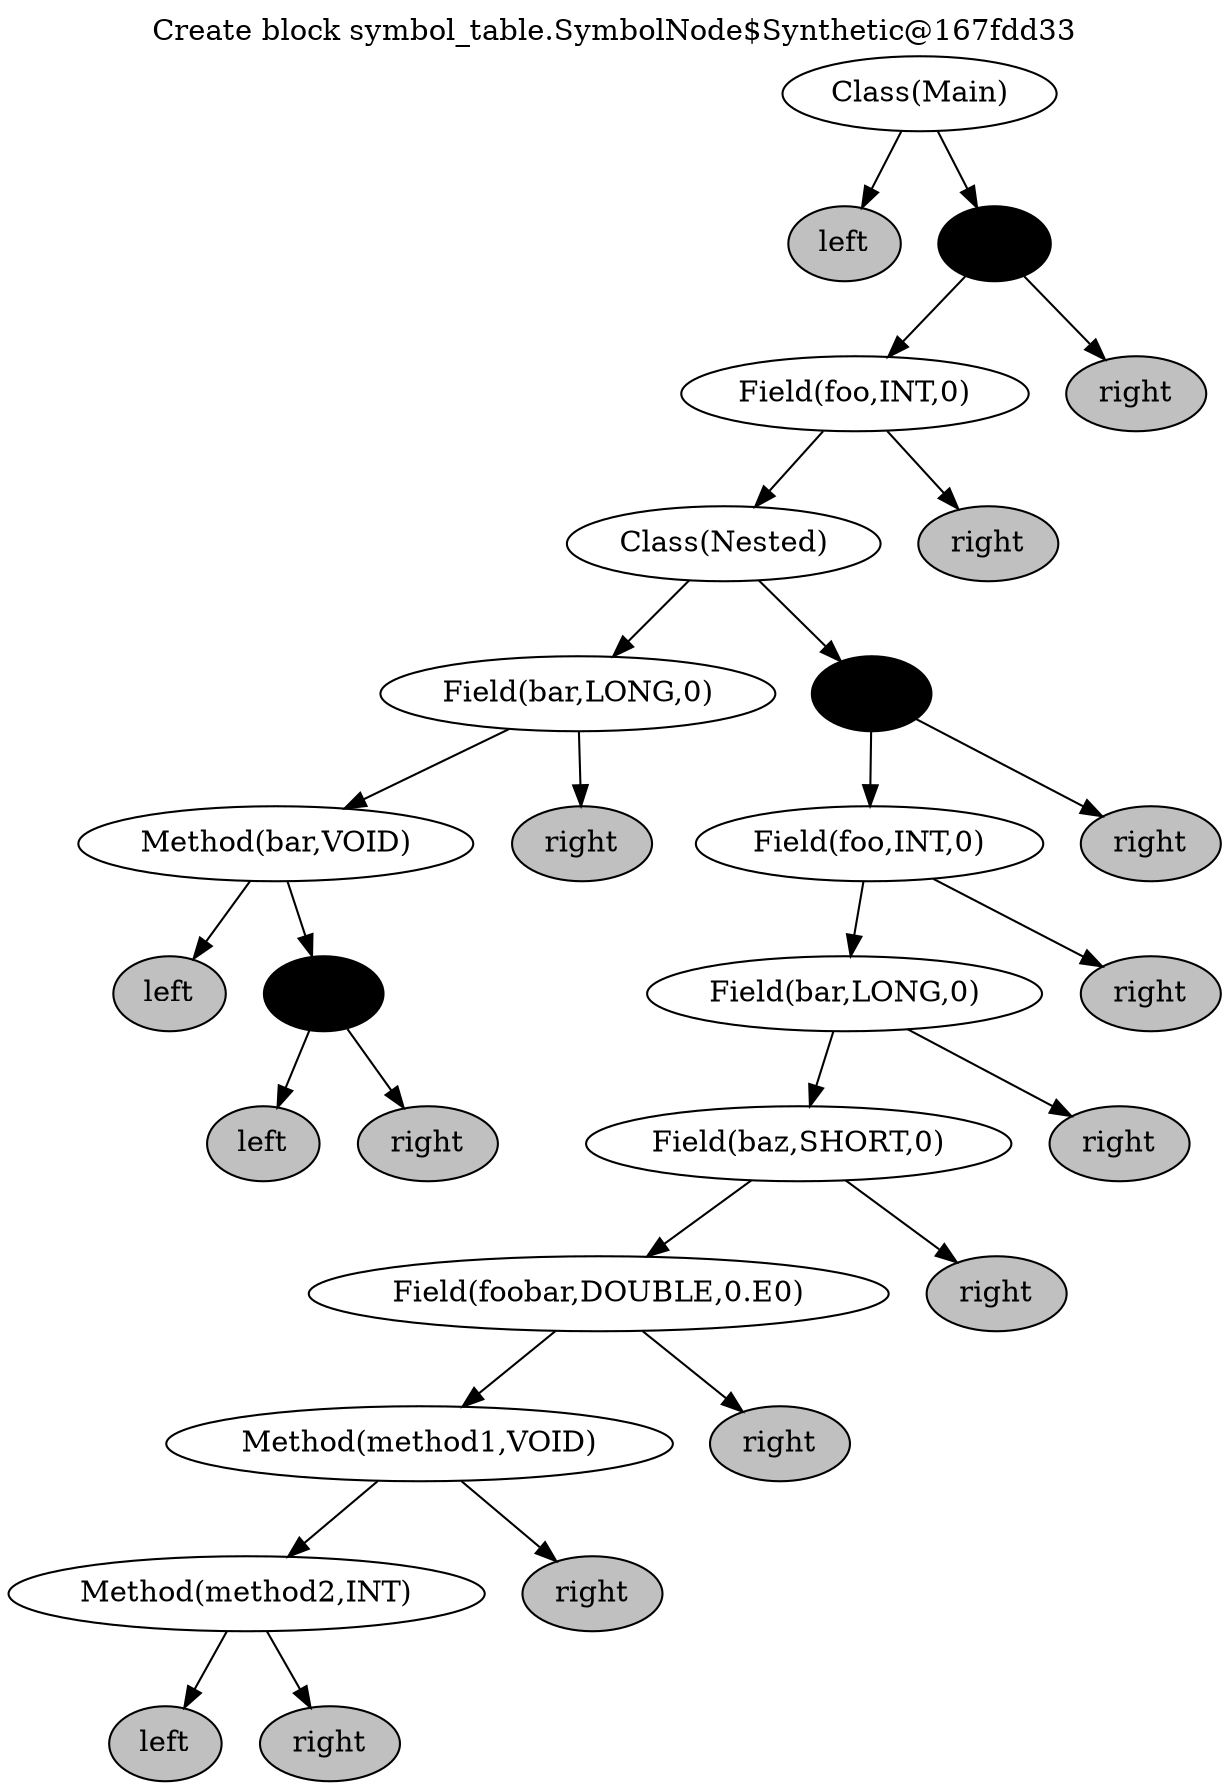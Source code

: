digraph G {
	n0 [label="Class(Main)"];
	n0 -> n1;
	n0 -> n2;
	n1 [label="left", style=filled, fillcolor=gray];
	n2 [style=filled, fillcolor=black];
	n2 -> n5;
	n2 -> n6;
	n5 [label="Field(foo,INT,0)"];
	n5 -> n11;
	n5 -> n12;
	n11 [label="Class(Nested)"];
	n11 -> n23;
	n11 -> n24;
	n23 [label="Field(bar,LONG,0)"];
	n23 -> n47;
	n23 -> n48;
	n47 [label="Method(bar,VOID)"];
	n47 -> n95;
	n47 -> n96;
	n95 [label="left", style=filled, fillcolor=gray];
	n96 [style=filled, fillcolor=black];
	n96 -> n193;
	n96 -> n194;
	n193 [label="left", style=filled, fillcolor=gray];
	n194 [label="right", style=filled, fillcolor=gray];
	n48 [label="right", style=filled, fillcolor=gray];
	n24 [style=filled, fillcolor=black];
	n24 -> n49;
	n24 -> n50;
	n49 [label="Field(foo,INT,0)"];
	n49 -> n99;
	n49 -> n100;
	n99 [label="Field(bar,LONG,0)"];
	n99 -> n199;
	n99 -> n200;
	n199 [label="Field(baz,SHORT,0)"];
	n199 -> n399;
	n199 -> n400;
	n399 [label="Field(foobar,DOUBLE,0.E0)"];
	n399 -> n799;
	n399 -> n800;
	n799 [label="Method(method1,VOID)"];
	n799 -> n1599;
	n799 -> n1600;
	n1599 [label="Method(method2,INT)"];
	n1599 -> n3199;
	n1599 -> n3200;
	n3199 [label="left", style=filled, fillcolor=gray];
	n3200 [label="right", style=filled, fillcolor=gray];
	n1600 [label="right", style=filled, fillcolor=gray];
	n800 [label="right", style=filled, fillcolor=gray];
	n400 [label="right", style=filled, fillcolor=gray];
	n200 [label="right", style=filled, fillcolor=gray];
	n100 [label="right", style=filled, fillcolor=gray];
	n50 [label="right", style=filled, fillcolor=gray];
	n12 [label="right", style=filled, fillcolor=gray];
	n6 [label="right", style=filled, fillcolor=gray];
labelloc="t";
label="Create block symbol_table.SymbolNode$Synthetic@167fdd33";
}
